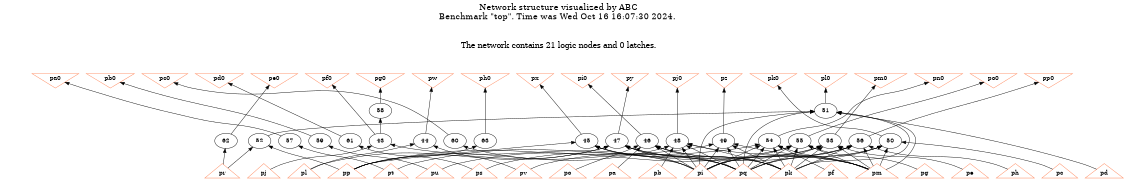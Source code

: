 # Network structure generated by ABC

digraph network {
size = "7.5,10";
center = true;
edge [dir = back];

{
  node [shape = plaintext];
  edge [style = invis];
  LevelTitle1 [label=""];
  LevelTitle2 [label=""];
  Level3 [label = ""];
  Level2 [label = ""];
  Level1 [label = ""];
  Level0 [label = ""];
  LevelTitle1 ->  LevelTitle2 ->  Level3 ->  Level2 ->  Level1 ->  Level0;
}

{
  rank = same;
  LevelTitle1;
  title1 [shape=plaintext,
          fontsize=20,
          fontname = "Times-Roman",
          label="Network structure visualized by ABC\nBenchmark \"top\". Time was Wed Oct 16 16:07:30 2024. "
         ];
}

{
  rank = same;
  LevelTitle2;
  title2 [shape=plaintext,
          fontsize=18,
          fontname = "Times-Roman",
          label="The network contains 21 logic nodes and 0 latches.\n"
         ];
}

{
  rank = same;
  Level3;
  Node22 [label = "pa0", shape = invtriangle, color = coral, fillcolor = coral];
  Node23 [label = "pb0", shape = invtriangle, color = coral, fillcolor = coral];
  Node24 [label = "pc0", shape = invtriangle, color = coral, fillcolor = coral];
  Node25 [label = "pd0", shape = invtriangle, color = coral, fillcolor = coral];
  Node26 [label = "pe0", shape = invtriangle, color = coral, fillcolor = coral];
  Node27 [label = "pf0", shape = invtriangle, color = coral, fillcolor = coral];
  Node28 [label = "pg0", shape = invtriangle, color = coral, fillcolor = coral];
  Node29 [label = "pw", shape = invtriangle, color = coral, fillcolor = coral];
  Node30 [label = "ph0", shape = invtriangle, color = coral, fillcolor = coral];
  Node31 [label = "px", shape = invtriangle, color = coral, fillcolor = coral];
  Node32 [label = "pi0", shape = invtriangle, color = coral, fillcolor = coral];
  Node33 [label = "py", shape = invtriangle, color = coral, fillcolor = coral];
  Node34 [label = "pj0", shape = invtriangle, color = coral, fillcolor = coral];
  Node35 [label = "pz", shape = invtriangle, color = coral, fillcolor = coral];
  Node36 [label = "pk0", shape = invtriangle, color = coral, fillcolor = coral];
  Node37 [label = "pl0", shape = invtriangle, color = coral, fillcolor = coral];
  Node38 [label = "pm0", shape = invtriangle, color = coral, fillcolor = coral];
  Node39 [label = "pn0", shape = invtriangle, color = coral, fillcolor = coral];
  Node40 [label = "po0", shape = invtriangle, color = coral, fillcolor = coral];
  Node41 [label = "pp0", shape = invtriangle, color = coral, fillcolor = coral];
}

{
  rank = same;
  Level2;
  Node51 [label = "51\n", shape = ellipse];
  Node58 [label = "58\n", shape = ellipse];
}

{
  rank = same;
  Level1;
  Node43 [label = "43\n", shape = ellipse];
  Node44 [label = "44\n", shape = ellipse];
  Node45 [label = "45\n", shape = ellipse];
  Node46 [label = "46\n", shape = ellipse];
  Node47 [label = "47\n", shape = ellipse];
  Node48 [label = "48\n", shape = ellipse];
  Node49 [label = "49\n", shape = ellipse];
  Node50 [label = "50\n", shape = ellipse];
  Node52 [label = "52\n", shape = ellipse];
  Node53 [label = "53\n", shape = ellipse];
  Node54 [label = "54\n", shape = ellipse];
  Node55 [label = "55\n", shape = ellipse];
  Node56 [label = "56\n", shape = ellipse];
  Node57 [label = "57\n", shape = ellipse];
  Node59 [label = "59\n", shape = ellipse];
  Node60 [label = "60\n", shape = ellipse];
  Node61 [label = "61\n", shape = ellipse];
  Node62 [label = "62\n", shape = ellipse];
  Node63 [label = "63\n", shape = ellipse];
}

{
  rank = same;
  Level0;
  Node1 [label = "pp", shape = triangle, color = coral, fillcolor = coral];
  Node2 [label = "pq", shape = triangle, color = coral, fillcolor = coral];
  Node3 [label = "pr", shape = triangle, color = coral, fillcolor = coral];
  Node4 [label = "ps", shape = triangle, color = coral, fillcolor = coral];
  Node5 [label = "pt", shape = triangle, color = coral, fillcolor = coral];
  Node6 [label = "pu", shape = triangle, color = coral, fillcolor = coral];
  Node7 [label = "pv", shape = triangle, color = coral, fillcolor = coral];
  Node8 [label = "pa", shape = triangle, color = coral, fillcolor = coral];
  Node9 [label = "pb", shape = triangle, color = coral, fillcolor = coral];
  Node10 [label = "pc", shape = triangle, color = coral, fillcolor = coral];
  Node11 [label = "pd", shape = triangle, color = coral, fillcolor = coral];
  Node12 [label = "pe", shape = triangle, color = coral, fillcolor = coral];
  Node13 [label = "pf", shape = triangle, color = coral, fillcolor = coral];
  Node14 [label = "pg", shape = triangle, color = coral, fillcolor = coral];
  Node15 [label = "ph", shape = triangle, color = coral, fillcolor = coral];
  Node16 [label = "pi", shape = triangle, color = coral, fillcolor = coral];
  Node17 [label = "pj", shape = triangle, color = coral, fillcolor = coral];
  Node18 [label = "pk", shape = triangle, color = coral, fillcolor = coral];
  Node19 [label = "pl", shape = triangle, color = coral, fillcolor = coral];
  Node20 [label = "pm", shape = triangle, color = coral, fillcolor = coral];
  Node21 [label = "po", shape = triangle, color = coral, fillcolor = coral];
}

title1 -> title2 [style = invis];
title2 -> Node22 [style = invis];
title2 -> Node23 [style = invis];
title2 -> Node24 [style = invis];
title2 -> Node25 [style = invis];
title2 -> Node26 [style = invis];
title2 -> Node27 [style = invis];
title2 -> Node28 [style = invis];
title2 -> Node29 [style = invis];
title2 -> Node30 [style = invis];
title2 -> Node31 [style = invis];
title2 -> Node32 [style = invis];
title2 -> Node33 [style = invis];
title2 -> Node34 [style = invis];
title2 -> Node35 [style = invis];
title2 -> Node36 [style = invis];
title2 -> Node37 [style = invis];
title2 -> Node38 [style = invis];
title2 -> Node39 [style = invis];
title2 -> Node40 [style = invis];
title2 -> Node41 [style = invis];
Node22 -> Node23 [style = invis];
Node23 -> Node24 [style = invis];
Node24 -> Node25 [style = invis];
Node25 -> Node26 [style = invis];
Node26 -> Node27 [style = invis];
Node27 -> Node28 [style = invis];
Node28 -> Node29 [style = invis];
Node29 -> Node30 [style = invis];
Node30 -> Node31 [style = invis];
Node31 -> Node32 [style = invis];
Node32 -> Node33 [style = invis];
Node33 -> Node34 [style = invis];
Node34 -> Node35 [style = invis];
Node35 -> Node36 [style = invis];
Node36 -> Node37 [style = invis];
Node37 -> Node38 [style = invis];
Node38 -> Node39 [style = invis];
Node39 -> Node40 [style = invis];
Node40 -> Node41 [style = invis];
Node22 -> Node57 [style = solid];
Node23 -> Node59 [style = solid];
Node24 -> Node60 [style = solid];
Node25 -> Node61 [style = solid];
Node26 -> Node62 [style = solid];
Node27 -> Node43 [style = solid];
Node28 -> Node58 [style = solid];
Node29 -> Node44 [style = solid];
Node30 -> Node63 [style = solid];
Node31 -> Node45 [style = solid];
Node32 -> Node46 [style = solid];
Node33 -> Node47 [style = solid];
Node34 -> Node48 [style = solid];
Node35 -> Node49 [style = solid];
Node36 -> Node50 [style = solid];
Node37 -> Node51 [style = solid];
Node38 -> Node53 [style = solid];
Node39 -> Node54 [style = solid];
Node40 -> Node55 [style = solid];
Node41 -> Node56 [style = solid];
Node43 -> Node16 [style = solid];
Node43 -> Node17 [style = solid];
Node44 -> Node7 [style = solid];
Node44 -> Node19 [style = solid];
Node45 -> Node1 [style = solid];
Node45 -> Node2 [style = solid];
Node45 -> Node16 [style = solid];
Node45 -> Node18 [style = solid];
Node46 -> Node2 [style = solid];
Node46 -> Node8 [style = solid];
Node46 -> Node16 [style = solid];
Node46 -> Node18 [style = solid];
Node46 -> Node20 [style = solid];
Node46 -> Node21 [style = solid];
Node47 -> Node1 [style = solid];
Node47 -> Node2 [style = solid];
Node47 -> Node16 [style = solid];
Node47 -> Node18 [style = solid];
Node47 -> Node19 [style = solid];
Node47 -> Node20 [style = solid];
Node48 -> Node1 [style = solid];
Node48 -> Node2 [style = solid];
Node48 -> Node9 [style = solid];
Node48 -> Node16 [style = solid];
Node48 -> Node18 [style = solid];
Node48 -> Node20 [style = solid];
Node49 -> Node1 [style = solid];
Node49 -> Node2 [style = solid];
Node49 -> Node16 [style = solid];
Node49 -> Node18 [style = solid];
Node49 -> Node20 [style = solid];
Node50 -> Node2 [style = solid];
Node50 -> Node10 [style = solid];
Node50 -> Node16 [style = solid];
Node50 -> Node18 [style = solid];
Node50 -> Node20 [style = solid];
Node51 -> Node52 [style = solid];
Node51 -> Node2 [style = solid];
Node51 -> Node11 [style = solid];
Node51 -> Node16 [style = solid];
Node51 -> Node18 [style = solid];
Node51 -> Node20 [style = solid];
Node52 -> Node1 [style = solid];
Node52 -> Node3 [style = solid];
Node53 -> Node2 [style = solid];
Node53 -> Node4 [style = solid];
Node53 -> Node12 [style = solid];
Node53 -> Node16 [style = solid];
Node53 -> Node18 [style = solid];
Node53 -> Node20 [style = solid];
Node54 -> Node2 [style = solid];
Node54 -> Node5 [style = solid];
Node54 -> Node13 [style = solid];
Node54 -> Node16 [style = solid];
Node54 -> Node18 [style = solid];
Node54 -> Node20 [style = solid];
Node55 -> Node2 [style = solid];
Node55 -> Node6 [style = solid];
Node55 -> Node14 [style = solid];
Node55 -> Node16 [style = solid];
Node55 -> Node18 [style = solid];
Node55 -> Node20 [style = solid];
Node56 -> Node2 [style = solid];
Node56 -> Node7 [style = solid];
Node56 -> Node15 [style = solid];
Node56 -> Node16 [style = solid];
Node56 -> Node18 [style = solid];
Node56 -> Node20 [style = solid];
Node57 -> Node5 [style = solid];
Node58 -> Node43 [style = solid];
Node59 -> Node6 [style = solid];
Node60 -> Node2 [style = solid];
Node61 -> Node4 [style = solid];
Node62 -> Node3 [style = solid];
Node63 -> Node1 [style = solid];
}

